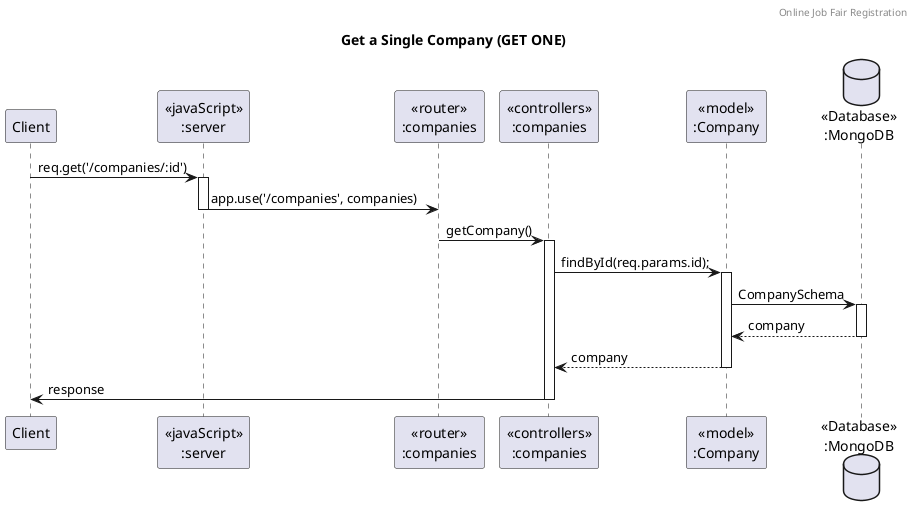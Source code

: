 @startuml Manage Company (GET ONE)

header Online Job Fair Registration
title "Get a Single Company (GET ONE)"

participant "Client" as client
participant "<<javaScript>>\n:server" as server
participant "<<router>>\n:companies" as routerCompanies
participant "<<controllers>>\n:companies" as controllersCompanies
participant "<<model>>\n:Company" as modelCompany
database "<<Database>>\n:MongoDB" as DatabaseSchema

client->server ++:req.get('/companies/:id')
server->routerCompanies --:app.use('/companies', companies)
routerCompanies -> controllersCompanies ++:getCompany()
controllersCompanies->modelCompany ++:findById(req.params.id);
modelCompany ->DatabaseSchema ++: CompanySchema
DatabaseSchema --> modelCompany --: company
controllersCompanies <-- modelCompany --: company
client <- controllersCompanies --:response

@enduml